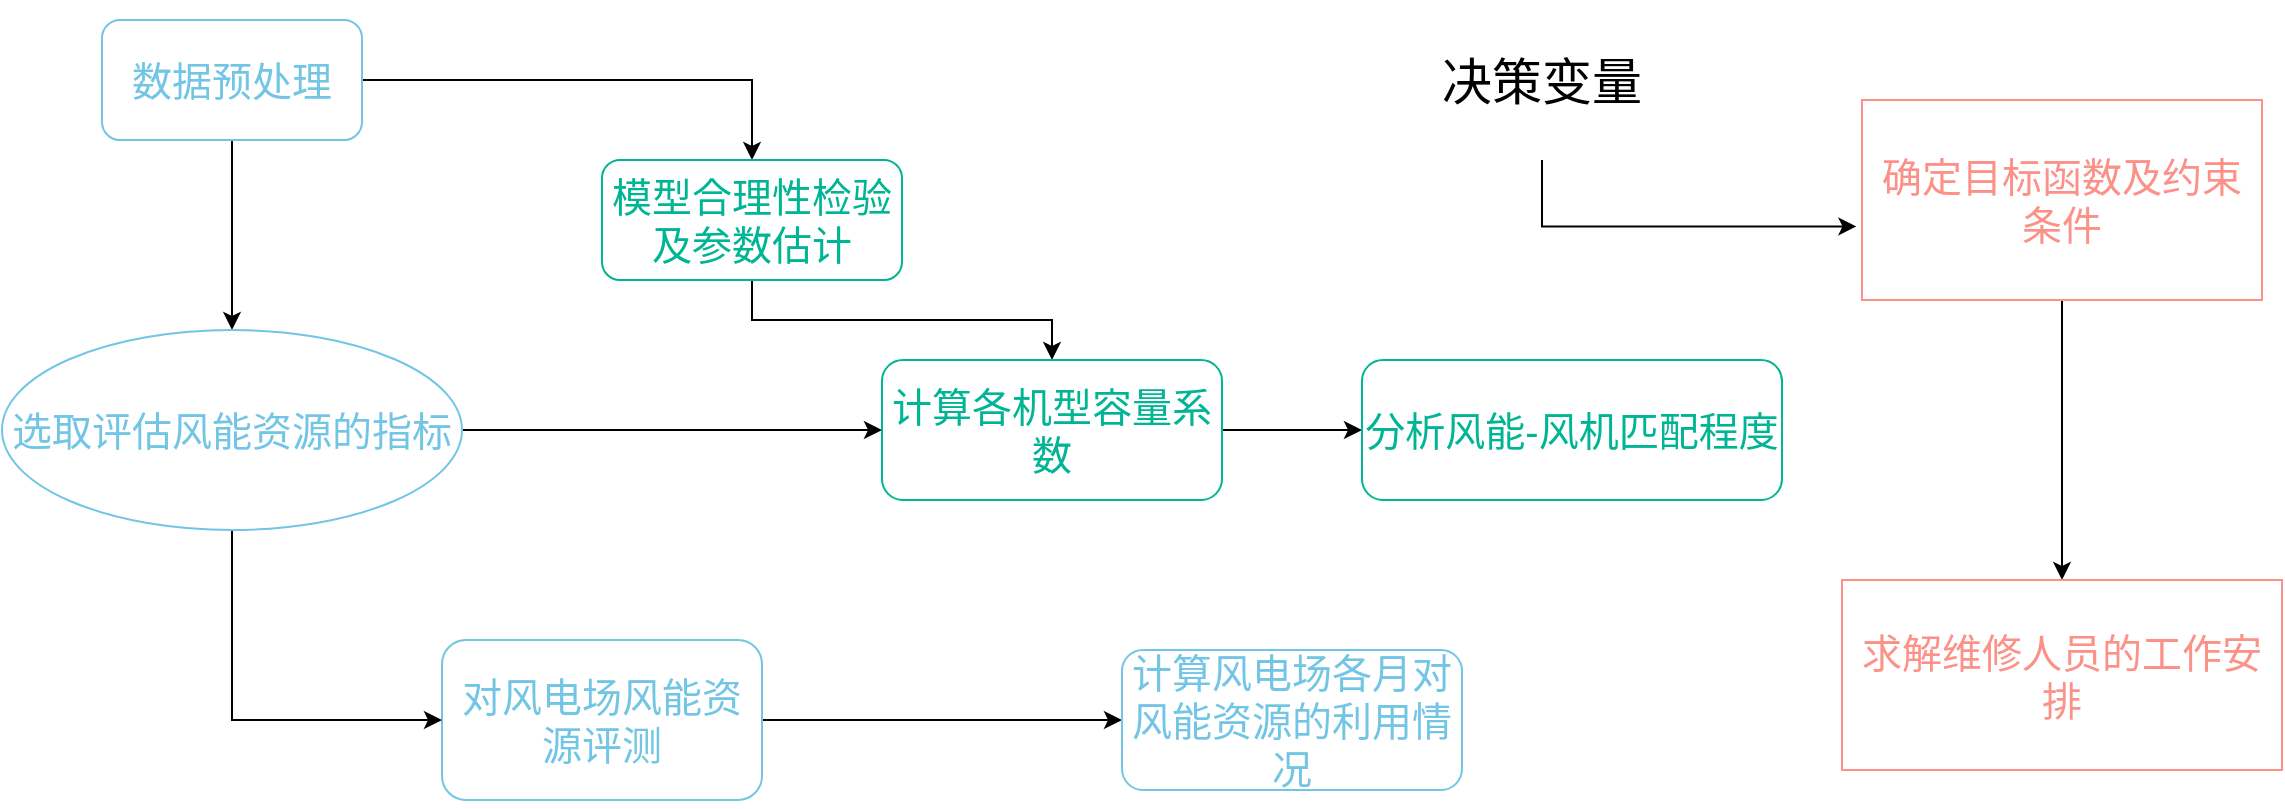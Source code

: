 <mxfile version="14.9.4" type="github">
  <diagram id="C5RBs43oDa-KdzZeNtuy" name="Page-1">
    <mxGraphModel dx="1278" dy="549" grid="1" gridSize="10" guides="1" tooltips="1" connect="1" arrows="1" fold="1" page="1" pageScale="1" pageWidth="827" pageHeight="1169" math="0" shadow="0">
      <root>
        <mxCell id="WIyWlLk6GJQsqaUBKTNV-0" />
        <mxCell id="WIyWlLk6GJQsqaUBKTNV-1" parent="WIyWlLk6GJQsqaUBKTNV-0" />
        <mxCell id="IviJmKYNlGPMAMFlI68n-8" style="edgeStyle=orthogonalEdgeStyle;rounded=0;orthogonalLoop=1;jettySize=auto;html=1;exitX=0.5;exitY=1;exitDx=0;exitDy=0;entryX=0.5;entryY=0;entryDx=0;entryDy=0;" edge="1" parent="WIyWlLk6GJQsqaUBKTNV-1" source="WIyWlLk6GJQsqaUBKTNV-3" target="IviJmKYNlGPMAMFlI68n-7">
          <mxGeometry relative="1" as="geometry" />
        </mxCell>
        <mxCell id="IviJmKYNlGPMAMFlI68n-24" style="edgeStyle=orthogonalEdgeStyle;rounded=0;orthogonalLoop=1;jettySize=auto;html=1;exitX=1;exitY=0.5;exitDx=0;exitDy=0;" edge="1" parent="WIyWlLk6GJQsqaUBKTNV-1" source="WIyWlLk6GJQsqaUBKTNV-3" target="WIyWlLk6GJQsqaUBKTNV-11">
          <mxGeometry relative="1" as="geometry" />
        </mxCell>
        <mxCell id="WIyWlLk6GJQsqaUBKTNV-3" value="数据预处理" style="rounded=1;whiteSpace=wrap;html=1;fontSize=20;glass=0;strokeWidth=1;shadow=0;strokeColor=#72C5E4;fontColor=#72C5E4;" parent="WIyWlLk6GJQsqaUBKTNV-1" vertex="1">
          <mxGeometry x="80" y="60" width="130" height="60" as="geometry" />
        </mxCell>
        <mxCell id="IviJmKYNlGPMAMFlI68n-22" style="edgeStyle=orthogonalEdgeStyle;rounded=0;orthogonalLoop=1;jettySize=auto;html=1;exitX=1;exitY=0.5;exitDx=0;exitDy=0;" edge="1" parent="WIyWlLk6GJQsqaUBKTNV-1" source="WIyWlLk6GJQsqaUBKTNV-7" target="WIyWlLk6GJQsqaUBKTNV-12">
          <mxGeometry relative="1" as="geometry" />
        </mxCell>
        <mxCell id="WIyWlLk6GJQsqaUBKTNV-7" value="对风电场风能资源评测" style="rounded=1;whiteSpace=wrap;html=1;fontSize=20;glass=0;strokeWidth=1;shadow=0;strokeColor=#72C5E4;fontColor=#72C5E4;" parent="WIyWlLk6GJQsqaUBKTNV-1" vertex="1">
          <mxGeometry x="250" y="370" width="160" height="80" as="geometry" />
        </mxCell>
        <mxCell id="IviJmKYNlGPMAMFlI68n-31" style="edgeStyle=orthogonalEdgeStyle;rounded=0;orthogonalLoop=1;jettySize=auto;html=1;entryX=0.5;entryY=0;entryDx=0;entryDy=0;" edge="1" parent="WIyWlLk6GJQsqaUBKTNV-1" source="WIyWlLk6GJQsqaUBKTNV-11" target="IviJmKYNlGPMAMFlI68n-27">
          <mxGeometry relative="1" as="geometry" />
        </mxCell>
        <mxCell id="WIyWlLk6GJQsqaUBKTNV-11" value="模型合理性检验及参数估计" style="rounded=1;whiteSpace=wrap;html=1;fontSize=20;glass=0;strokeWidth=1;shadow=0;strokeColor=#00B594;fontColor=#00B594;" parent="WIyWlLk6GJQsqaUBKTNV-1" vertex="1">
          <mxGeometry x="330" y="130" width="150" height="60" as="geometry" />
        </mxCell>
        <mxCell id="WIyWlLk6GJQsqaUBKTNV-12" value="计算风电场各月对风能资源的利用情况" style="rounded=1;whiteSpace=wrap;html=1;fontSize=20;glass=0;strokeWidth=1;shadow=0;strokeColor=#72C5E4;fontColor=#72C5E4;" parent="WIyWlLk6GJQsqaUBKTNV-1" vertex="1">
          <mxGeometry x="590" y="375" width="170" height="70" as="geometry" />
        </mxCell>
        <mxCell id="IviJmKYNlGPMAMFlI68n-42" style="edgeStyle=orthogonalEdgeStyle;rounded=0;orthogonalLoop=1;jettySize=auto;html=1;exitX=0.5;exitY=1;exitDx=0;exitDy=0;entryX=0;entryY=0.5;entryDx=0;entryDy=0;fontSize=20;fontColor=#72C5E4;" edge="1" parent="WIyWlLk6GJQsqaUBKTNV-1" source="IviJmKYNlGPMAMFlI68n-7" target="WIyWlLk6GJQsqaUBKTNV-7">
          <mxGeometry relative="1" as="geometry" />
        </mxCell>
        <mxCell id="IviJmKYNlGPMAMFlI68n-43" style="edgeStyle=orthogonalEdgeStyle;rounded=0;orthogonalLoop=1;jettySize=auto;html=1;entryX=0;entryY=0.5;entryDx=0;entryDy=0;fontSize=20;fontColor=#72C5E4;" edge="1" parent="WIyWlLk6GJQsqaUBKTNV-1" source="IviJmKYNlGPMAMFlI68n-7" target="IviJmKYNlGPMAMFlI68n-27">
          <mxGeometry relative="1" as="geometry" />
        </mxCell>
        <mxCell id="IviJmKYNlGPMAMFlI68n-7" value="选取评估风能资源的指标" style="ellipse;whiteSpace=wrap;html=1;strokeColor=#72C5E4;fontColor=#72C5E4;fontSize=20;" vertex="1" parent="WIyWlLk6GJQsqaUBKTNV-1">
          <mxGeometry x="30" y="215" width="230" height="100" as="geometry" />
        </mxCell>
        <mxCell id="IviJmKYNlGPMAMFlI68n-37" value="" style="edgeStyle=orthogonalEdgeStyle;rounded=0;orthogonalLoop=1;jettySize=auto;html=1;" edge="1" parent="WIyWlLk6GJQsqaUBKTNV-1" source="IviJmKYNlGPMAMFlI68n-16" target="IviJmKYNlGPMAMFlI68n-19">
          <mxGeometry relative="1" as="geometry" />
        </mxCell>
        <mxCell id="IviJmKYNlGPMAMFlI68n-16" value="确定目标函数及约束条件" style="rounded=0;whiteSpace=wrap;html=1;strokeColor=#FC9188;fontColor=#FC9188;fontSize=20;" vertex="1" parent="WIyWlLk6GJQsqaUBKTNV-1">
          <mxGeometry x="960" y="100" width="200" height="100" as="geometry" />
        </mxCell>
        <mxCell id="IviJmKYNlGPMAMFlI68n-17" style="edgeStyle=orthogonalEdgeStyle;rounded=0;orthogonalLoop=1;jettySize=auto;html=1;exitX=0.5;exitY=1;exitDx=0;exitDy=0;" edge="1" parent="WIyWlLk6GJQsqaUBKTNV-1" source="WIyWlLk6GJQsqaUBKTNV-12" target="WIyWlLk6GJQsqaUBKTNV-12">
          <mxGeometry relative="1" as="geometry" />
        </mxCell>
        <mxCell id="IviJmKYNlGPMAMFlI68n-19" value="求解维修人员的工作安排" style="rounded=0;whiteSpace=wrap;html=1;strokeColor=#FC9188;fontColor=#FC9188;fontSize=20;" vertex="1" parent="WIyWlLk6GJQsqaUBKTNV-1">
          <mxGeometry x="950" y="340" width="220" height="95" as="geometry" />
        </mxCell>
        <mxCell id="IviJmKYNlGPMAMFlI68n-34" style="edgeStyle=orthogonalEdgeStyle;rounded=0;orthogonalLoop=1;jettySize=auto;html=1;exitX=1;exitY=0.5;exitDx=0;exitDy=0;" edge="1" parent="WIyWlLk6GJQsqaUBKTNV-1" source="IviJmKYNlGPMAMFlI68n-27">
          <mxGeometry relative="1" as="geometry">
            <mxPoint x="620" y="250" as="targetPoint" />
          </mxGeometry>
        </mxCell>
        <mxCell id="IviJmKYNlGPMAMFlI68n-39" style="edgeStyle=orthogonalEdgeStyle;rounded=0;orthogonalLoop=1;jettySize=auto;html=1;exitX=1;exitY=0.5;exitDx=0;exitDy=0;entryX=0;entryY=0.5;entryDx=0;entryDy=0;fontColor=#FC9188;" edge="1" parent="WIyWlLk6GJQsqaUBKTNV-1" source="IviJmKYNlGPMAMFlI68n-27" target="IviJmKYNlGPMAMFlI68n-32">
          <mxGeometry relative="1" as="geometry" />
        </mxCell>
        <mxCell id="IviJmKYNlGPMAMFlI68n-27" value="计算各机型容量系数" style="rounded=1;whiteSpace=wrap;html=1;strokeColor=#00B594;fontColor=#00B594;fontSize=20;" vertex="1" parent="WIyWlLk6GJQsqaUBKTNV-1">
          <mxGeometry x="470" y="230" width="170" height="70" as="geometry" />
        </mxCell>
        <mxCell id="IviJmKYNlGPMAMFlI68n-32" value="分析风能-风机匹配程度" style="rounded=1;whiteSpace=wrap;html=1;strokeColor=#00B594;fontColor=#00B594;fontSize=20;" vertex="1" parent="WIyWlLk6GJQsqaUBKTNV-1">
          <mxGeometry x="710" y="230" width="210" height="70" as="geometry" />
        </mxCell>
        <mxCell id="IviJmKYNlGPMAMFlI68n-40" style="edgeStyle=orthogonalEdgeStyle;rounded=0;orthogonalLoop=1;jettySize=auto;html=1;exitX=0.5;exitY=1;exitDx=0;exitDy=0;entryX=-0.014;entryY=0.632;entryDx=0;entryDy=0;entryPerimeter=0;fontSize=20;fontColor=#72C5E4;" edge="1" parent="WIyWlLk6GJQsqaUBKTNV-1" source="IviJmKYNlGPMAMFlI68n-35" target="IviJmKYNlGPMAMFlI68n-16">
          <mxGeometry relative="1" as="geometry" />
        </mxCell>
        <mxCell id="IviJmKYNlGPMAMFlI68n-35" value="决策变量" style="text;html=1;strokeColor=none;fillColor=none;align=center;verticalAlign=middle;whiteSpace=wrap;rounded=0;fontSize=25;" vertex="1" parent="WIyWlLk6GJQsqaUBKTNV-1">
          <mxGeometry x="740" y="50" width="120" height="80" as="geometry" />
        </mxCell>
      </root>
    </mxGraphModel>
  </diagram>
</mxfile>
